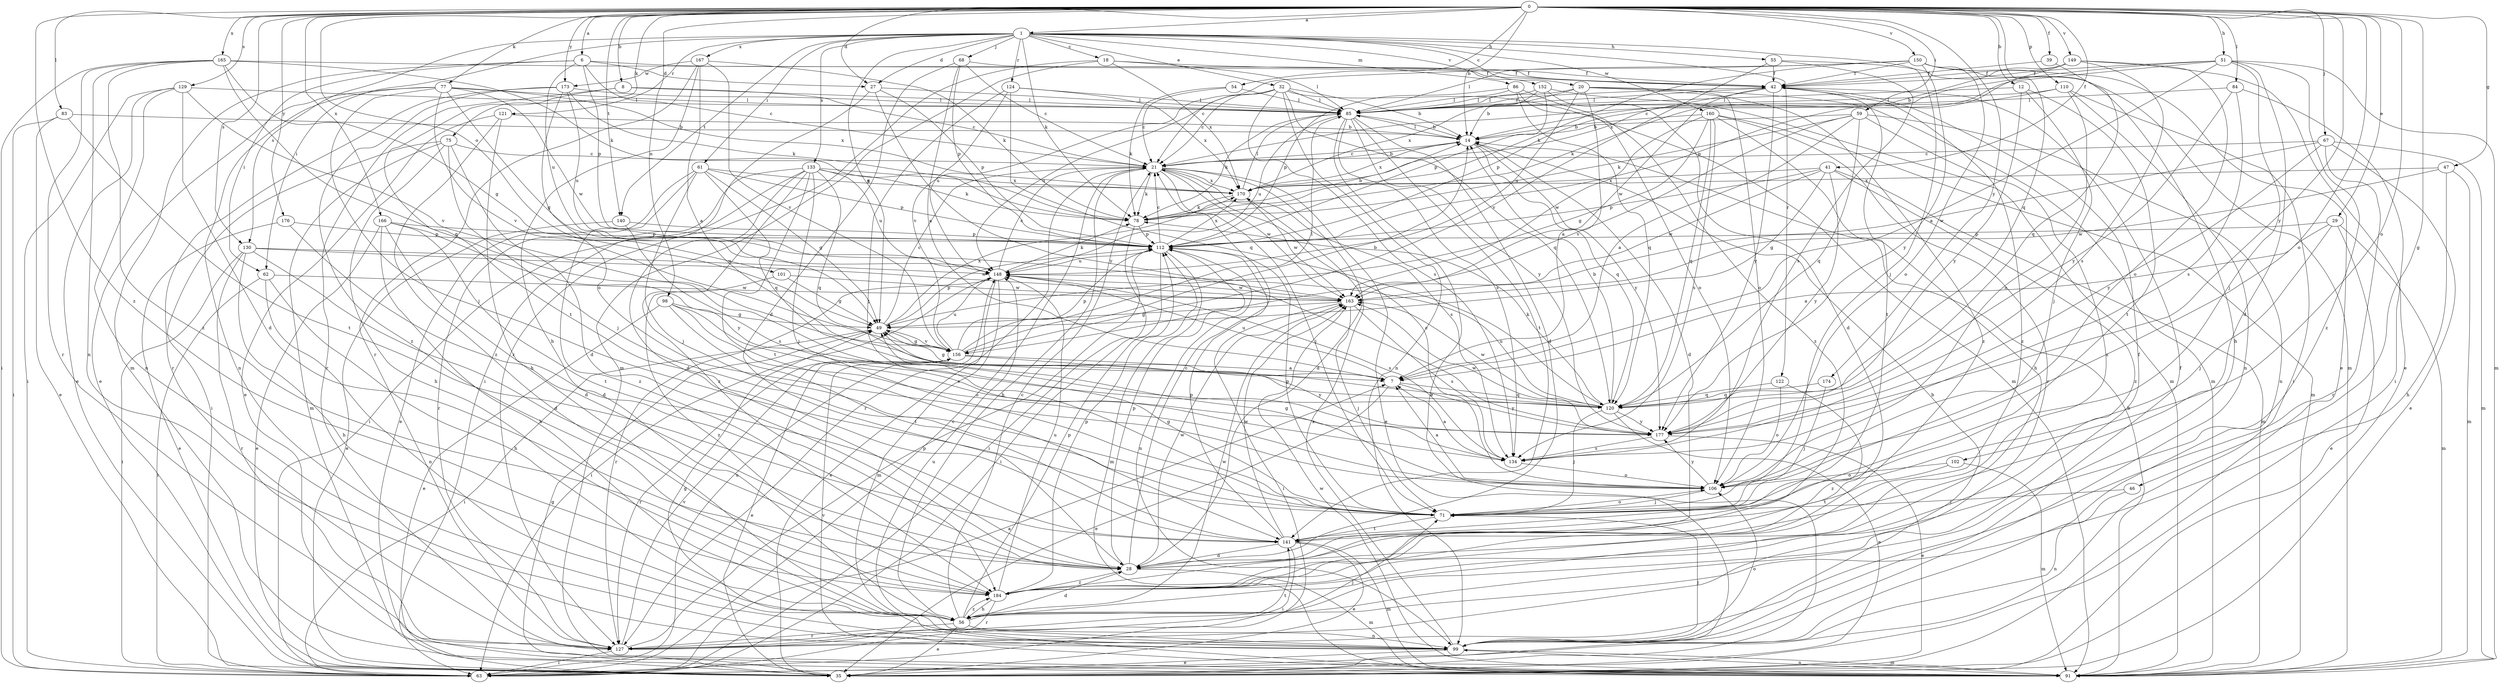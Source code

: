 strict digraph  {
0;
1;
6;
7;
8;
12;
14;
18;
20;
21;
27;
28;
29;
32;
35;
39;
41;
42;
46;
47;
49;
51;
54;
55;
56;
59;
61;
62;
63;
67;
68;
71;
75;
77;
78;
83;
84;
85;
86;
91;
98;
99;
101;
102;
106;
110;
112;
120;
121;
122;
124;
127;
129;
130;
133;
134;
140;
141;
148;
149;
150;
152;
156;
160;
163;
165;
166;
167;
170;
173;
174;
176;
177;
184;
0 -> 1  [label=a];
0 -> 6  [label=a];
0 -> 8  [label=b];
0 -> 12  [label=b];
0 -> 14  [label=b];
0 -> 27  [label=d];
0 -> 29  [label=e];
0 -> 39  [label=f];
0 -> 41  [label=f];
0 -> 46  [label=g];
0 -> 47  [label=g];
0 -> 51  [label=h];
0 -> 54  [label=h];
0 -> 59  [label=i];
0 -> 67  [label=j];
0 -> 75  [label=k];
0 -> 77  [label=k];
0 -> 83  [label=l];
0 -> 84  [label=l];
0 -> 98  [label=n];
0 -> 101  [label=o];
0 -> 102  [label=o];
0 -> 106  [label=o];
0 -> 110  [label=p];
0 -> 120  [label=q];
0 -> 129  [label=s];
0 -> 130  [label=s];
0 -> 140  [label=t];
0 -> 149  [label=v];
0 -> 150  [label=v];
0 -> 165  [label=x];
0 -> 166  [label=x];
0 -> 173  [label=y];
0 -> 174  [label=y];
0 -> 176  [label=y];
0 -> 177  [label=y];
0 -> 184  [label=z];
1 -> 18  [label=c];
1 -> 20  [label=c];
1 -> 27  [label=d];
1 -> 32  [label=e];
1 -> 49  [label=g];
1 -> 55  [label=h];
1 -> 61  [label=i];
1 -> 62  [label=i];
1 -> 68  [label=j];
1 -> 71  [label=j];
1 -> 78  [label=k];
1 -> 86  [label=m];
1 -> 121  [label=r];
1 -> 122  [label=r];
1 -> 124  [label=r];
1 -> 130  [label=s];
1 -> 133  [label=s];
1 -> 140  [label=t];
1 -> 152  [label=v];
1 -> 160  [label=w];
1 -> 167  [label=x];
6 -> 21  [label=c];
6 -> 27  [label=d];
6 -> 42  [label=f];
6 -> 62  [label=i];
6 -> 91  [label=m];
6 -> 112  [label=p];
6 -> 148  [label=u];
7 -> 35  [label=e];
7 -> 49  [label=g];
7 -> 120  [label=q];
7 -> 148  [label=u];
7 -> 177  [label=y];
8 -> 21  [label=c];
8 -> 85  [label=l];
8 -> 127  [label=r];
8 -> 141  [label=t];
12 -> 71  [label=j];
12 -> 85  [label=l];
12 -> 141  [label=t];
12 -> 177  [label=y];
14 -> 21  [label=c];
14 -> 28  [label=d];
14 -> 85  [label=l];
14 -> 120  [label=q];
14 -> 170  [label=x];
14 -> 177  [label=y];
18 -> 42  [label=f];
18 -> 85  [label=l];
18 -> 91  [label=m];
18 -> 127  [label=r];
18 -> 170  [label=x];
20 -> 7  [label=a];
20 -> 85  [label=l];
20 -> 91  [label=m];
20 -> 106  [label=o];
20 -> 148  [label=u];
20 -> 170  [label=x];
20 -> 184  [label=z];
21 -> 14  [label=b];
21 -> 28  [label=d];
21 -> 35  [label=e];
21 -> 56  [label=h];
21 -> 71  [label=j];
21 -> 78  [label=k];
21 -> 127  [label=r];
21 -> 134  [label=s];
21 -> 163  [label=w];
21 -> 170  [label=x];
27 -> 63  [label=i];
27 -> 85  [label=l];
27 -> 112  [label=p];
27 -> 177  [label=y];
28 -> 21  [label=c];
28 -> 91  [label=m];
28 -> 112  [label=p];
28 -> 163  [label=w];
28 -> 184  [label=z];
29 -> 7  [label=a];
29 -> 35  [label=e];
29 -> 71  [label=j];
29 -> 91  [label=m];
29 -> 112  [label=p];
32 -> 14  [label=b];
32 -> 21  [label=c];
32 -> 85  [label=l];
32 -> 91  [label=m];
32 -> 99  [label=n];
32 -> 120  [label=q];
32 -> 134  [label=s];
32 -> 148  [label=u];
32 -> 156  [label=v];
35 -> 49  [label=g];
39 -> 42  [label=f];
39 -> 120  [label=q];
41 -> 49  [label=g];
41 -> 91  [label=m];
41 -> 112  [label=p];
41 -> 163  [label=w];
41 -> 170  [label=x];
41 -> 177  [label=y];
41 -> 184  [label=z];
42 -> 85  [label=l];
42 -> 112  [label=p];
42 -> 141  [label=t];
42 -> 163  [label=w];
42 -> 177  [label=y];
42 -> 184  [label=z];
46 -> 71  [label=j];
46 -> 99  [label=n];
47 -> 56  [label=h];
47 -> 91  [label=m];
47 -> 163  [label=w];
47 -> 170  [label=x];
49 -> 21  [label=c];
49 -> 63  [label=i];
49 -> 112  [label=p];
49 -> 156  [label=v];
49 -> 170  [label=x];
51 -> 7  [label=a];
51 -> 21  [label=c];
51 -> 28  [label=d];
51 -> 42  [label=f];
51 -> 71  [label=j];
51 -> 91  [label=m];
51 -> 170  [label=x];
51 -> 184  [label=z];
54 -> 21  [label=c];
54 -> 78  [label=k];
54 -> 85  [label=l];
55 -> 42  [label=f];
55 -> 91  [label=m];
55 -> 134  [label=s];
55 -> 156  [label=v];
56 -> 21  [label=c];
56 -> 28  [label=d];
56 -> 35  [label=e];
56 -> 42  [label=f];
56 -> 99  [label=n];
56 -> 112  [label=p];
56 -> 127  [label=r];
56 -> 163  [label=w];
56 -> 184  [label=z];
59 -> 7  [label=a];
59 -> 14  [label=b];
59 -> 78  [label=k];
59 -> 99  [label=n];
59 -> 120  [label=q];
59 -> 156  [label=v];
59 -> 184  [label=z];
61 -> 35  [label=e];
61 -> 49  [label=g];
61 -> 71  [label=j];
61 -> 112  [label=p];
61 -> 120  [label=q];
61 -> 170  [label=x];
61 -> 184  [label=z];
62 -> 56  [label=h];
62 -> 63  [label=i];
62 -> 99  [label=n];
62 -> 163  [label=w];
63 -> 7  [label=a];
63 -> 21  [label=c];
63 -> 148  [label=u];
67 -> 21  [label=c];
67 -> 35  [label=e];
67 -> 91  [label=m];
67 -> 127  [label=r];
67 -> 163  [label=w];
67 -> 177  [label=y];
68 -> 7  [label=a];
68 -> 21  [label=c];
68 -> 28  [label=d];
68 -> 42  [label=f];
68 -> 112  [label=p];
71 -> 49  [label=g];
71 -> 106  [label=o];
71 -> 112  [label=p];
71 -> 141  [label=t];
75 -> 21  [label=c];
75 -> 28  [label=d];
75 -> 56  [label=h];
75 -> 63  [label=i];
75 -> 71  [label=j];
75 -> 91  [label=m];
77 -> 35  [label=e];
77 -> 49  [label=g];
77 -> 71  [label=j];
77 -> 85  [label=l];
77 -> 99  [label=n];
77 -> 156  [label=v];
77 -> 163  [label=w];
77 -> 170  [label=x];
78 -> 14  [label=b];
78 -> 63  [label=i];
78 -> 112  [label=p];
83 -> 14  [label=b];
83 -> 35  [label=e];
83 -> 63  [label=i];
83 -> 141  [label=t];
84 -> 63  [label=i];
84 -> 85  [label=l];
84 -> 134  [label=s];
84 -> 177  [label=y];
85 -> 14  [label=b];
85 -> 28  [label=d];
85 -> 35  [label=e];
85 -> 42  [label=f];
85 -> 78  [label=k];
85 -> 134  [label=s];
85 -> 141  [label=t];
85 -> 148  [label=u];
85 -> 177  [label=y];
86 -> 85  [label=l];
86 -> 106  [label=o];
86 -> 112  [label=p];
86 -> 120  [label=q];
86 -> 184  [label=z];
91 -> 14  [label=b];
91 -> 99  [label=n];
91 -> 156  [label=v];
91 -> 163  [label=w];
98 -> 35  [label=e];
98 -> 49  [label=g];
98 -> 106  [label=o];
98 -> 134  [label=s];
98 -> 141  [label=t];
99 -> 14  [label=b];
99 -> 35  [label=e];
99 -> 42  [label=f];
99 -> 49  [label=g];
99 -> 71  [label=j];
99 -> 91  [label=m];
99 -> 106  [label=o];
99 -> 148  [label=u];
99 -> 170  [label=x];
101 -> 49  [label=g];
101 -> 163  [label=w];
101 -> 184  [label=z];
102 -> 91  [label=m];
102 -> 106  [label=o];
102 -> 141  [label=t];
106 -> 7  [label=a];
106 -> 21  [label=c];
106 -> 49  [label=g];
106 -> 71  [label=j];
106 -> 177  [label=y];
110 -> 63  [label=i];
110 -> 78  [label=k];
110 -> 85  [label=l];
110 -> 99  [label=n];
110 -> 106  [label=o];
112 -> 21  [label=c];
112 -> 63  [label=i];
112 -> 91  [label=m];
112 -> 99  [label=n];
112 -> 148  [label=u];
112 -> 170  [label=x];
120 -> 14  [label=b];
120 -> 35  [label=e];
120 -> 71  [label=j];
120 -> 78  [label=k];
120 -> 148  [label=u];
120 -> 163  [label=w];
120 -> 177  [label=y];
121 -> 14  [label=b];
121 -> 35  [label=e];
121 -> 56  [label=h];
121 -> 184  [label=z];
122 -> 106  [label=o];
122 -> 120  [label=q];
122 -> 184  [label=z];
124 -> 71  [label=j];
124 -> 85  [label=l];
124 -> 120  [label=q];
124 -> 148  [label=u];
124 -> 170  [label=x];
127 -> 63  [label=i];
127 -> 71  [label=j];
127 -> 112  [label=p];
127 -> 141  [label=t];
127 -> 156  [label=v];
129 -> 28  [label=d];
129 -> 35  [label=e];
129 -> 63  [label=i];
129 -> 85  [label=l];
129 -> 99  [label=n];
129 -> 156  [label=v];
130 -> 28  [label=d];
130 -> 56  [label=h];
130 -> 63  [label=i];
130 -> 127  [label=r];
130 -> 148  [label=u];
130 -> 163  [label=w];
133 -> 28  [label=d];
133 -> 63  [label=i];
133 -> 71  [label=j];
133 -> 78  [label=k];
133 -> 120  [label=q];
133 -> 127  [label=r];
133 -> 141  [label=t];
133 -> 148  [label=u];
133 -> 170  [label=x];
133 -> 184  [label=z];
134 -> 7  [label=a];
134 -> 106  [label=o];
140 -> 35  [label=e];
140 -> 112  [label=p];
140 -> 134  [label=s];
141 -> 28  [label=d];
141 -> 35  [label=e];
141 -> 63  [label=i];
141 -> 91  [label=m];
141 -> 112  [label=p];
141 -> 163  [label=w];
148 -> 21  [label=c];
148 -> 35  [label=e];
148 -> 63  [label=i];
148 -> 78  [label=k];
148 -> 91  [label=m];
148 -> 127  [label=r];
148 -> 134  [label=s];
148 -> 163  [label=w];
149 -> 14  [label=b];
149 -> 35  [label=e];
149 -> 42  [label=f];
149 -> 106  [label=o];
149 -> 112  [label=p];
149 -> 134  [label=s];
150 -> 21  [label=c];
150 -> 35  [label=e];
150 -> 42  [label=f];
150 -> 56  [label=h];
150 -> 78  [label=k];
150 -> 85  [label=l];
150 -> 106  [label=o];
150 -> 177  [label=y];
152 -> 14  [label=b];
152 -> 28  [label=d];
152 -> 85  [label=l];
152 -> 91  [label=m];
152 -> 112  [label=p];
156 -> 7  [label=a];
156 -> 14  [label=b];
156 -> 35  [label=e];
156 -> 49  [label=g];
156 -> 85  [label=l];
156 -> 112  [label=p];
156 -> 127  [label=r];
156 -> 148  [label=u];
156 -> 177  [label=y];
160 -> 14  [label=b];
160 -> 49  [label=g];
160 -> 56  [label=h];
160 -> 91  [label=m];
160 -> 120  [label=q];
160 -> 127  [label=r];
160 -> 134  [label=s];
160 -> 163  [label=w];
163 -> 49  [label=g];
163 -> 63  [label=i];
163 -> 71  [label=j];
163 -> 134  [label=s];
165 -> 42  [label=f];
165 -> 49  [label=g];
165 -> 63  [label=i];
165 -> 78  [label=k];
165 -> 99  [label=n];
165 -> 120  [label=q];
165 -> 127  [label=r];
165 -> 184  [label=z];
166 -> 28  [label=d];
166 -> 35  [label=e];
166 -> 56  [label=h];
166 -> 112  [label=p];
166 -> 141  [label=t];
166 -> 177  [label=y];
167 -> 7  [label=a];
167 -> 56  [label=h];
167 -> 78  [label=k];
167 -> 127  [label=r];
167 -> 156  [label=v];
167 -> 173  [label=w];
170 -> 78  [label=k];
170 -> 85  [label=l];
170 -> 163  [label=w];
173 -> 78  [label=k];
173 -> 85  [label=l];
173 -> 106  [label=o];
173 -> 127  [label=r];
173 -> 148  [label=u];
173 -> 184  [label=z];
174 -> 71  [label=j];
174 -> 120  [label=q];
176 -> 28  [label=d];
176 -> 35  [label=e];
176 -> 112  [label=p];
177 -> 35  [label=e];
177 -> 134  [label=s];
177 -> 163  [label=w];
184 -> 56  [label=h];
184 -> 112  [label=p];
184 -> 127  [label=r];
184 -> 148  [label=u];
}
